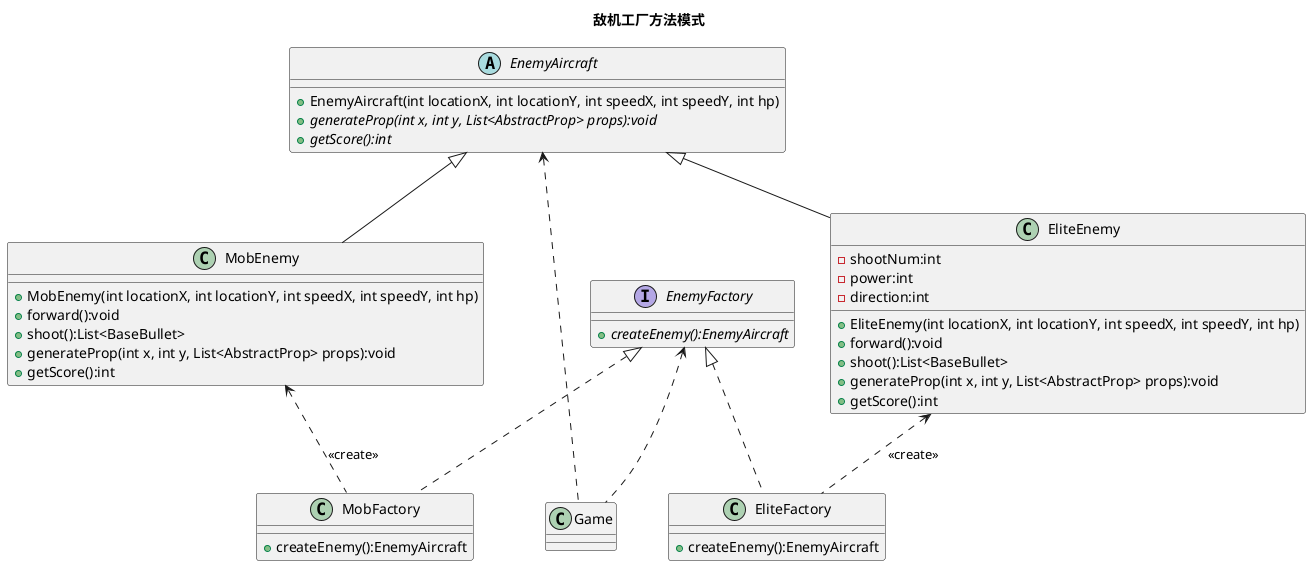 @startuml
title:敌机工厂方法模式

interface EnemyFactory {
    + {abstract} createEnemy():EnemyAircraft
}

class MobFactory implements EnemyFactory{
    + createEnemy():EnemyAircraft
}

class EliteFactory implements EnemyFactory{
    + createEnemy():EnemyAircraft
}

abstract class EnemyAircraft
{
    + EnemyAircraft(int locationX, int locationY, int speedX, int speedY, int hp)
    + {abstract} generateProp(int x, int y, List<AbstractProp> props):void
    + {abstract} getScore():int
 }

class MobEnemy extends EnemyAircraft{
    + MobEnemy(int locationX, int locationY, int speedX, int speedY, int hp)
    + forward():void
    + shoot():List<BaseBullet>
    + generateProp(int x, int y, List<AbstractProp> props):void
    + getScore():int
}

class EliteEnemy extends EnemyAircraft{
    - shootNum:int
    - power:int
    - direction:int

    + EliteEnemy(int locationX, int locationY, int speedX, int speedY, int hp)
    + forward():void
    + shoot():List<BaseBullet>
    + generateProp(int x, int y, List<AbstractProp> props):void
    + getScore():int
}

MobEnemy <.. MobFactory:<<create>>
EliteEnemy <.. EliteFactory:<<create>>
EnemyFactory <.. Game
EnemyAircraft <.. Game

@enduml